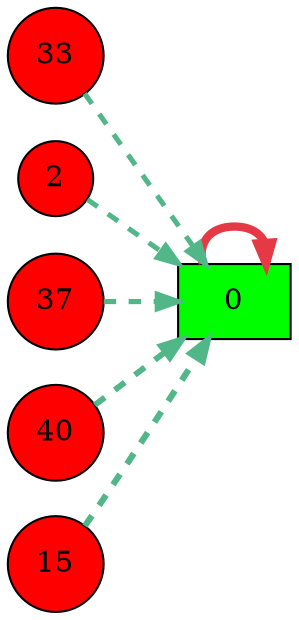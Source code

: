 digraph G{
rankdir=LR;
0 [style=filled, shape=box, fillcolor="#00fe00", label="0"];
33 [style=filled, shape=circle, fillcolor="#fe0000", label="33"];
2 [style=filled, shape=circle, fillcolor="#fe0000", label="2"];
37 [style=filled, shape=circle, fillcolor="#fe0000", label="37"];
40 [style=filled, shape=circle, fillcolor="#fe0000", label="40"];
15 [style=filled, shape=circle, fillcolor="#fe0000", label="15"];
0 -> 0 [color="#e63946",penwidth=4.00];
15 -> 0 [color="#52b788",style=dashed,penwidth=3.00];
40 -> 0 [color="#52b788",style=dashed,penwidth=2.85];
37 -> 0 [color="#52b788",style=dashed,penwidth=2.44];
2 -> 0 [color="#52b788",style=dashed,penwidth=2.44];
33 -> 0 [color="#52b788",style=dashed,penwidth=2.44];
}